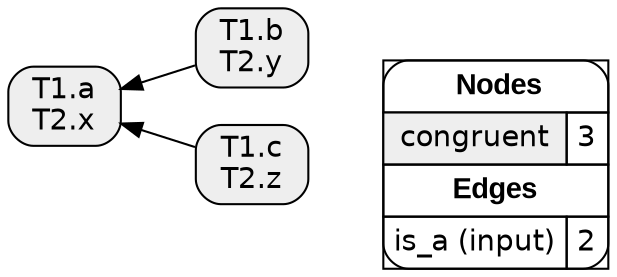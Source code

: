 digraph{
rankdir=RL
node[shape=box style="filled,rounded" fillcolor="#EEEEEE" fontname="helvetica"] 
"T1.b\nT2.y"
"T1.a\nT2.x"
"T1.c\nT2.z"
edge[arrowhead=normal style=solid color="#000000" constraint=true penwidth=1]
"T1.b\nT2.y" -> "T1.a\nT2.x"
"T1.c\nT2.z" -> "T1.a\nT2.x"
edge[arrowhead=normal style=dotted color="#000000" constraint=true penwidth=1]
node[shape=box] 
{rank=source Legend [fillcolor= white margin=0 label=< 
 <TABLE BORDER="0" CELLBORDER="1" CELLSPACING="0" CELLPADDING="4"> 
<TR> <TD COLSPAN="2"><font face="Arial Black"> Nodes</font></TD> </TR> 
<TR> 
 <TD bgcolor="#EEEEEE" fontname="helvetica">congruent</TD> 
 <TD>3</TD> 
 </TR> 
<TR> <TD COLSPAN="2"><font face = "Arial Black"> Edges </font></TD> </TR> 
<TR> 
 <TD><font color ="#000000">is_a (input)</font></TD><TD>2</TD>
</TR>
</TABLE> 
 >] } 
}